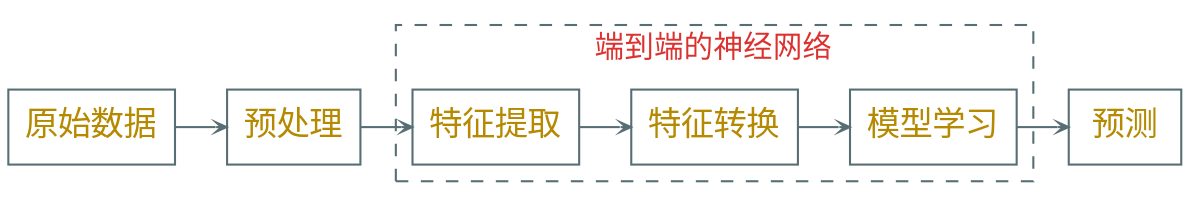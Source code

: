 digraph g {
    graph [nodesep=0.35, ranksep=0.35]
    rankdir=LR
    node [shape=box color="#586e75" fontname="EBG,fzlz" fontcolor="#b58900" fontsize=16]
    edge [arrowhead=vee color="#586e75" fontname="EBG,fzlz" fontcolor="#268bd2" fontsize=16 arrowsize=0.5]
    bgcolor="transparent"

    原始数据 -> 预处理 -> 特征提取 -> 特征转换 -> 模型学习 -> 预测

    subgraph cluster_1 {
        color="#586e75"
        fontcolor="#dc322f"
        fontname="EBG,fzlz"
        style="dashed"
        label="端到端的神经网络"
        特征提取 特征转换 模型学习
    }
}